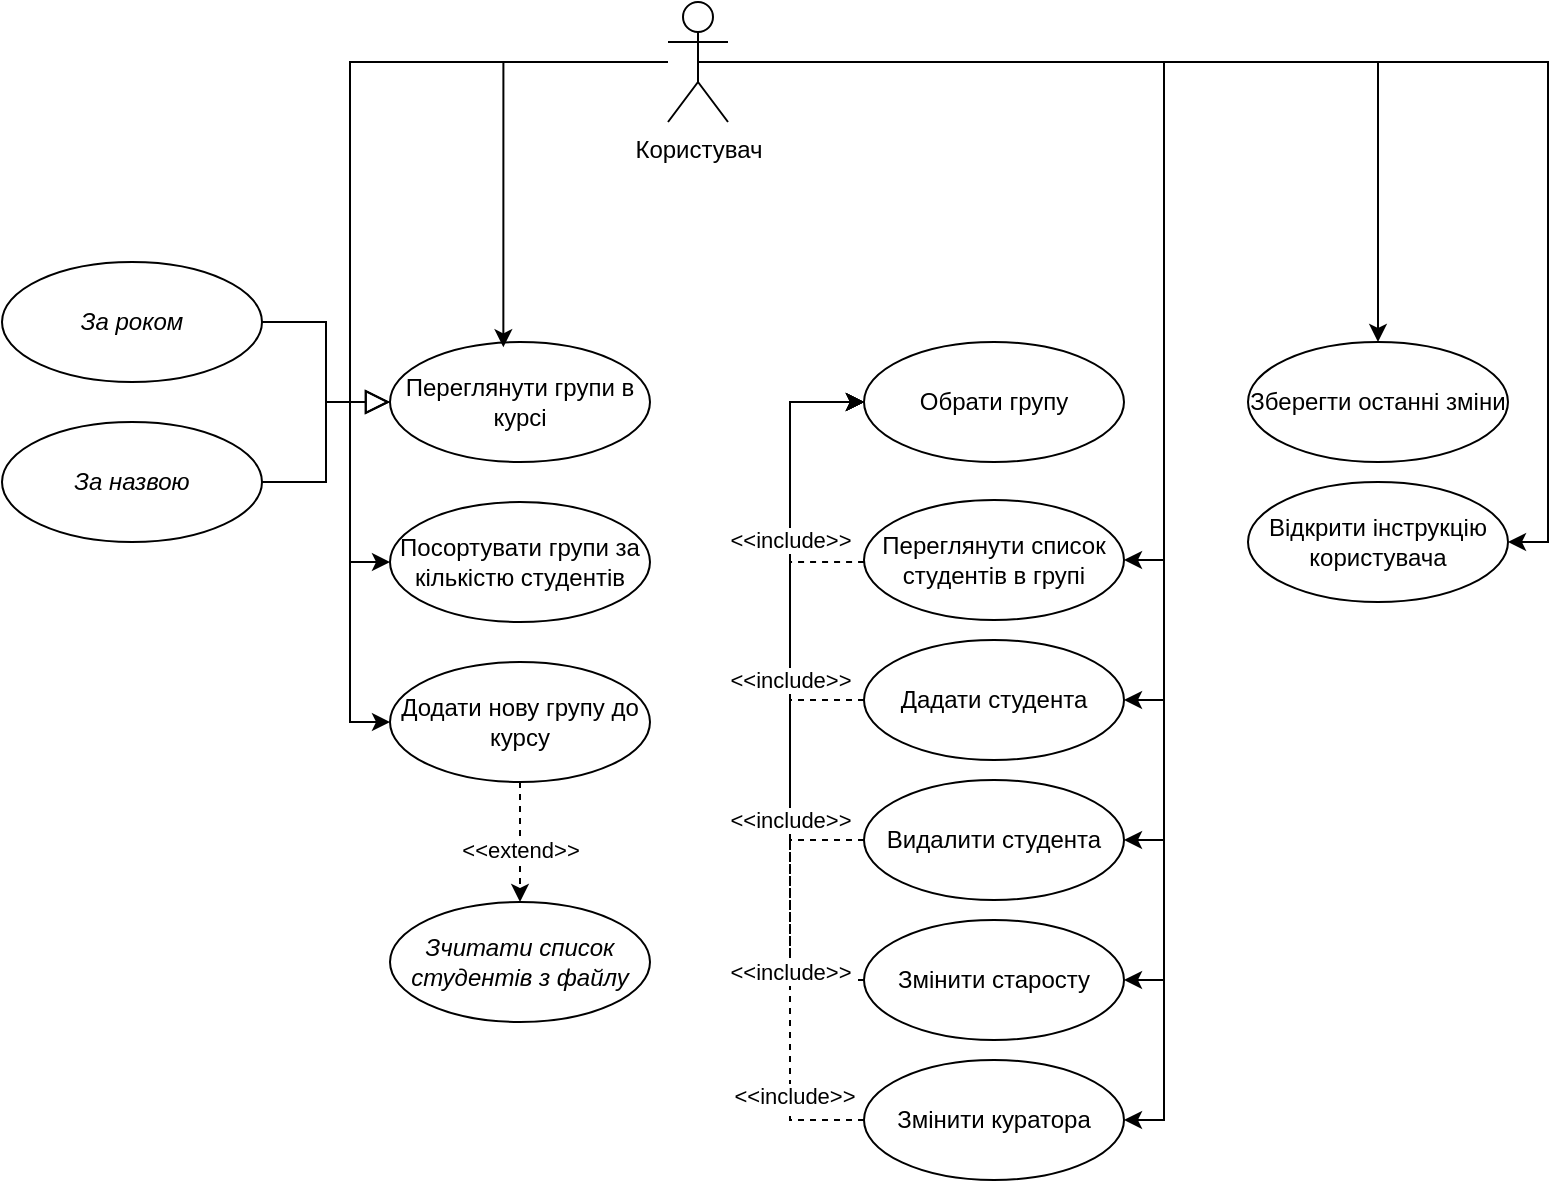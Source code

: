 <mxfile version="22.1.3" type="github">
  <diagram name="Сторінка-1" id="VwI4W98Nvbx0bP5Z6B8s">
    <mxGraphModel dx="1500" dy="796" grid="1" gridSize="10" guides="1" tooltips="1" connect="1" arrows="1" fold="1" page="1" pageScale="1" pageWidth="827" pageHeight="1169" math="0" shadow="0">
      <root>
        <mxCell id="0" />
        <mxCell id="1" parent="0" />
        <mxCell id="qdz7CaBH2GtUTGs7qD9A-12" style="edgeStyle=orthogonalEdgeStyle;rounded=0;orthogonalLoop=1;jettySize=auto;html=1;entryX=0;entryY=0.5;entryDx=0;entryDy=0;" parent="1" source="IJKT-Kv0TAyxdW4STO9X-1" target="qdz7CaBH2GtUTGs7qD9A-1" edge="1">
          <mxGeometry relative="1" as="geometry" />
        </mxCell>
        <mxCell id="qdz7CaBH2GtUTGs7qD9A-14" style="edgeStyle=orthogonalEdgeStyle;rounded=0;orthogonalLoop=1;jettySize=auto;html=1;entryX=1;entryY=0.5;entryDx=0;entryDy=0;" parent="1" source="IJKT-Kv0TAyxdW4STO9X-1" target="qdz7CaBH2GtUTGs7qD9A-7" edge="1">
          <mxGeometry relative="1" as="geometry" />
        </mxCell>
        <mxCell id="qdz7CaBH2GtUTGs7qD9A-15" style="edgeStyle=orthogonalEdgeStyle;rounded=0;orthogonalLoop=1;jettySize=auto;html=1;entryX=1;entryY=0.5;entryDx=0;entryDy=0;" parent="1" source="IJKT-Kv0TAyxdW4STO9X-1" target="qdz7CaBH2GtUTGs7qD9A-9" edge="1">
          <mxGeometry relative="1" as="geometry" />
        </mxCell>
        <mxCell id="qdz7CaBH2GtUTGs7qD9A-16" style="edgeStyle=orthogonalEdgeStyle;rounded=0;orthogonalLoop=1;jettySize=auto;html=1;entryX=1;entryY=0.5;entryDx=0;entryDy=0;" parent="1" source="IJKT-Kv0TAyxdW4STO9X-1" target="qdz7CaBH2GtUTGs7qD9A-5" edge="1">
          <mxGeometry relative="1" as="geometry" />
        </mxCell>
        <mxCell id="qdz7CaBH2GtUTGs7qD9A-18" style="edgeStyle=orthogonalEdgeStyle;rounded=0;orthogonalLoop=1;jettySize=auto;html=1;entryX=0;entryY=0.5;entryDx=0;entryDy=0;" parent="1" source="IJKT-Kv0TAyxdW4STO9X-1" target="qdz7CaBH2GtUTGs7qD9A-17" edge="1">
          <mxGeometry relative="1" as="geometry" />
        </mxCell>
        <mxCell id="zWRWqqcESTbCeFkunvO_-5" style="edgeStyle=orthogonalEdgeStyle;rounded=0;orthogonalLoop=1;jettySize=auto;html=1;exitX=0.5;exitY=0.5;exitDx=0;exitDy=0;exitPerimeter=0;entryX=0.5;entryY=0;entryDx=0;entryDy=0;" edge="1" parent="1" source="IJKT-Kv0TAyxdW4STO9X-1" target="zWRWqqcESTbCeFkunvO_-1">
          <mxGeometry relative="1" as="geometry" />
        </mxCell>
        <mxCell id="zWRWqqcESTbCeFkunvO_-11" value="" style="edgeStyle=orthogonalEdgeStyle;rounded=0;orthogonalLoop=1;jettySize=auto;html=1;entryX=1;entryY=0.5;entryDx=0;entryDy=0;" edge="1" parent="1" source="IJKT-Kv0TAyxdW4STO9X-1" target="qdz7CaBH2GtUTGs7qD9A-8">
          <mxGeometry relative="1" as="geometry" />
        </mxCell>
        <mxCell id="zWRWqqcESTbCeFkunvO_-12" style="edgeStyle=orthogonalEdgeStyle;rounded=0;orthogonalLoop=1;jettySize=auto;html=1;entryX=1;entryY=0.5;entryDx=0;entryDy=0;" edge="1" parent="1" source="IJKT-Kv0TAyxdW4STO9X-1" target="qdz7CaBH2GtUTGs7qD9A-6">
          <mxGeometry relative="1" as="geometry" />
        </mxCell>
        <mxCell id="IJKT-Kv0TAyxdW4STO9X-1" value="Користувач" style="shape=umlActor;verticalLabelPosition=bottom;verticalAlign=top;html=1;outlineConnect=0;" parent="1" vertex="1">
          <mxGeometry x="399" y="170" width="30" height="60" as="geometry" />
        </mxCell>
        <mxCell id="qdz7CaBH2GtUTGs7qD9A-1" value="Посортувати групи за кількістю студентів" style="ellipse;whiteSpace=wrap;html=1;" parent="1" vertex="1">
          <mxGeometry x="260" y="420" width="130" height="60" as="geometry" />
        </mxCell>
        <mxCell id="qdz7CaBH2GtUTGs7qD9A-3" value="Переглянути групи в курсі" style="ellipse;whiteSpace=wrap;html=1;aspect=fixed;" parent="1" vertex="1">
          <mxGeometry x="260" y="340" width="130" height="60" as="geometry" />
        </mxCell>
        <mxCell id="zWRWqqcESTbCeFkunvO_-27" style="edgeStyle=orthogonalEdgeStyle;rounded=0;orthogonalLoop=1;jettySize=auto;html=1;dashed=1;" edge="1" parent="1" source="qdz7CaBH2GtUTGs7qD9A-5" target="zWRWqqcESTbCeFkunvO_-20">
          <mxGeometry relative="1" as="geometry">
            <Array as="points">
              <mxPoint x="460" y="729" />
              <mxPoint x="460" y="370" />
            </Array>
          </mxGeometry>
        </mxCell>
        <mxCell id="zWRWqqcESTbCeFkunvO_-29" value="&amp;lt;&amp;lt;include&amp;gt;&amp;gt;" style="edgeLabel;html=1;align=center;verticalAlign=middle;resizable=0;points=[];" vertex="1" connectable="0" parent="zWRWqqcESTbCeFkunvO_-27">
          <mxGeometry x="-0.769" y="-2" relative="1" as="geometry">
            <mxPoint y="1" as="offset" />
          </mxGeometry>
        </mxCell>
        <mxCell id="qdz7CaBH2GtUTGs7qD9A-5" value="Змінити куратора" style="ellipse;whiteSpace=wrap;html=1;" parent="1" vertex="1">
          <mxGeometry x="497" y="699" width="130" height="60" as="geometry" />
        </mxCell>
        <mxCell id="zWRWqqcESTbCeFkunvO_-24" style="edgeStyle=orthogonalEdgeStyle;rounded=0;orthogonalLoop=1;jettySize=auto;html=1;entryX=0;entryY=0.5;entryDx=0;entryDy=0;dashed=1;" edge="1" parent="1" source="qdz7CaBH2GtUTGs7qD9A-6" target="zWRWqqcESTbCeFkunvO_-20">
          <mxGeometry relative="1" as="geometry">
            <Array as="points">
              <mxPoint x="460" y="519" />
              <mxPoint x="460" y="370" />
            </Array>
          </mxGeometry>
        </mxCell>
        <mxCell id="qdz7CaBH2GtUTGs7qD9A-6" value="Дадати студента" style="ellipse;whiteSpace=wrap;html=1;" parent="1" vertex="1">
          <mxGeometry x="497" y="489" width="130" height="60" as="geometry" />
        </mxCell>
        <mxCell id="zWRWqqcESTbCeFkunvO_-25" style="edgeStyle=orthogonalEdgeStyle;rounded=0;orthogonalLoop=1;jettySize=auto;html=1;entryX=0;entryY=0.5;entryDx=0;entryDy=0;dashed=1;" edge="1" parent="1" source="qdz7CaBH2GtUTGs7qD9A-7" target="zWRWqqcESTbCeFkunvO_-20">
          <mxGeometry relative="1" as="geometry">
            <Array as="points">
              <mxPoint x="460" y="589" />
              <mxPoint x="460" y="370" />
            </Array>
          </mxGeometry>
        </mxCell>
        <mxCell id="qdz7CaBH2GtUTGs7qD9A-7" value="Видалити студента" style="ellipse;whiteSpace=wrap;html=1;" parent="1" vertex="1">
          <mxGeometry x="497" y="559" width="130" height="60" as="geometry" />
        </mxCell>
        <mxCell id="zWRWqqcESTbCeFkunvO_-21" style="edgeStyle=orthogonalEdgeStyle;rounded=0;orthogonalLoop=1;jettySize=auto;html=1;entryX=0;entryY=0.5;entryDx=0;entryDy=0;dashed=1;" edge="1" parent="1" source="qdz7CaBH2GtUTGs7qD9A-8" target="zWRWqqcESTbCeFkunvO_-20">
          <mxGeometry relative="1" as="geometry">
            <Array as="points">
              <mxPoint x="460" y="450" />
              <mxPoint x="460" y="370" />
            </Array>
          </mxGeometry>
        </mxCell>
        <mxCell id="qdz7CaBH2GtUTGs7qD9A-8" value="Переглянути список студентів в групі" style="ellipse;whiteSpace=wrap;html=1;" parent="1" vertex="1">
          <mxGeometry x="497" y="419" width="130" height="60" as="geometry" />
        </mxCell>
        <mxCell id="zWRWqqcESTbCeFkunvO_-26" style="edgeStyle=orthogonalEdgeStyle;rounded=0;orthogonalLoop=1;jettySize=auto;html=1;entryX=0;entryY=0.5;entryDx=0;entryDy=0;dashed=1;" edge="1" parent="1" source="qdz7CaBH2GtUTGs7qD9A-9" target="zWRWqqcESTbCeFkunvO_-20">
          <mxGeometry relative="1" as="geometry">
            <Array as="points">
              <mxPoint x="460" y="659" />
              <mxPoint x="460" y="370" />
            </Array>
          </mxGeometry>
        </mxCell>
        <mxCell id="zWRWqqcESTbCeFkunvO_-30" value="&amp;lt;&amp;lt;include&amp;gt;&amp;gt;" style="edgeLabel;html=1;align=center;verticalAlign=middle;resizable=0;points=[];" vertex="1" connectable="0" parent="zWRWqqcESTbCeFkunvO_-26">
          <mxGeometry x="-0.771" relative="1" as="geometry">
            <mxPoint as="offset" />
          </mxGeometry>
        </mxCell>
        <mxCell id="zWRWqqcESTbCeFkunvO_-31" value="&amp;lt;&amp;lt;include&amp;gt;&amp;gt;" style="edgeLabel;html=1;align=center;verticalAlign=middle;resizable=0;points=[];" vertex="1" connectable="0" parent="zWRWqqcESTbCeFkunvO_-26">
          <mxGeometry x="-0.354" relative="1" as="geometry">
            <mxPoint as="offset" />
          </mxGeometry>
        </mxCell>
        <mxCell id="zWRWqqcESTbCeFkunvO_-32" value="&amp;lt;&amp;lt;include&amp;gt;&amp;gt;" style="edgeLabel;html=1;align=center;verticalAlign=middle;resizable=0;points=[];" vertex="1" connectable="0" parent="zWRWqqcESTbCeFkunvO_-26">
          <mxGeometry x="0.033" relative="1" as="geometry">
            <mxPoint as="offset" />
          </mxGeometry>
        </mxCell>
        <mxCell id="zWRWqqcESTbCeFkunvO_-33" value="&amp;lt;&amp;lt;include&amp;gt;&amp;gt;" style="edgeLabel;html=1;align=center;verticalAlign=middle;resizable=0;points=[];" vertex="1" connectable="0" parent="zWRWqqcESTbCeFkunvO_-26">
          <mxGeometry x="0.416" y="2" relative="1" as="geometry">
            <mxPoint x="2" as="offset" />
          </mxGeometry>
        </mxCell>
        <mxCell id="qdz7CaBH2GtUTGs7qD9A-9" value="Змінити старосту" style="ellipse;whiteSpace=wrap;html=1;" parent="1" vertex="1">
          <mxGeometry x="497" y="629" width="130" height="60" as="geometry" />
        </mxCell>
        <mxCell id="qdz7CaBH2GtUTGs7qD9A-10" style="edgeStyle=orthogonalEdgeStyle;rounded=0;orthogonalLoop=1;jettySize=auto;html=1;entryX=0.436;entryY=0.044;entryDx=0;entryDy=0;entryPerimeter=0;" parent="1" source="IJKT-Kv0TAyxdW4STO9X-1" target="qdz7CaBH2GtUTGs7qD9A-3" edge="1">
          <mxGeometry relative="1" as="geometry" />
        </mxCell>
        <mxCell id="zWRWqqcESTbCeFkunvO_-34" style="edgeStyle=orthogonalEdgeStyle;rounded=0;orthogonalLoop=1;jettySize=auto;html=1;entryX=0.5;entryY=0;entryDx=0;entryDy=0;dashed=1;" edge="1" parent="1" source="qdz7CaBH2GtUTGs7qD9A-17" target="zWRWqqcESTbCeFkunvO_-7">
          <mxGeometry relative="1" as="geometry" />
        </mxCell>
        <mxCell id="zWRWqqcESTbCeFkunvO_-35" value="&amp;lt;&amp;lt;extend&amp;gt;&amp;gt;" style="edgeLabel;html=1;align=center;verticalAlign=middle;resizable=0;points=[];" vertex="1" connectable="0" parent="zWRWqqcESTbCeFkunvO_-34">
          <mxGeometry x="0.124" relative="1" as="geometry">
            <mxPoint as="offset" />
          </mxGeometry>
        </mxCell>
        <mxCell id="qdz7CaBH2GtUTGs7qD9A-17" value="Додати нову групу до курсу" style="ellipse;whiteSpace=wrap;html=1;" parent="1" vertex="1">
          <mxGeometry x="260" y="500" width="130" height="60" as="geometry" />
        </mxCell>
        <mxCell id="zWRWqqcESTbCeFkunvO_-1" value="Зберегти останні зміни" style="ellipse;whiteSpace=wrap;html=1;" vertex="1" parent="1">
          <mxGeometry x="689" y="340" width="130" height="60" as="geometry" />
        </mxCell>
        <mxCell id="zWRWqqcESTbCeFkunvO_-2" value="Відкрити інструкцію користувача" style="ellipse;whiteSpace=wrap;html=1;" vertex="1" parent="1">
          <mxGeometry x="689" y="410" width="130" height="60" as="geometry" />
        </mxCell>
        <mxCell id="zWRWqqcESTbCeFkunvO_-6" style="edgeStyle=orthogonalEdgeStyle;rounded=0;orthogonalLoop=1;jettySize=auto;html=1;entryX=1;entryY=0.5;entryDx=0;entryDy=0;" edge="1" parent="1" source="IJKT-Kv0TAyxdW4STO9X-1" target="zWRWqqcESTbCeFkunvO_-2">
          <mxGeometry relative="1" as="geometry" />
        </mxCell>
        <mxCell id="zWRWqqcESTbCeFkunvO_-7" value="&lt;i&gt;Зчитати список студентів з файлу&lt;/i&gt;" style="ellipse;whiteSpace=wrap;html=1;" vertex="1" parent="1">
          <mxGeometry x="260" y="620" width="130" height="60" as="geometry" />
        </mxCell>
        <mxCell id="zWRWqqcESTbCeFkunvO_-17" style="edgeStyle=orthogonalEdgeStyle;rounded=0;orthogonalLoop=1;jettySize=auto;html=1;entryX=0;entryY=0.5;entryDx=0;entryDy=0;endArrow=block;endFill=0;endSize=10;" edge="1" parent="1" source="zWRWqqcESTbCeFkunvO_-13" target="qdz7CaBH2GtUTGs7qD9A-3">
          <mxGeometry relative="1" as="geometry" />
        </mxCell>
        <mxCell id="zWRWqqcESTbCeFkunvO_-13" value="&lt;i&gt;За роком&lt;/i&gt;" style="ellipse;whiteSpace=wrap;html=1;aspect=fixed;" vertex="1" parent="1">
          <mxGeometry x="66" y="300" width="130" height="60" as="geometry" />
        </mxCell>
        <mxCell id="zWRWqqcESTbCeFkunvO_-18" style="edgeStyle=orthogonalEdgeStyle;rounded=0;orthogonalLoop=1;jettySize=auto;html=1;endArrow=block;endFill=0;endSize=10;" edge="1" parent="1" source="zWRWqqcESTbCeFkunvO_-14" target="qdz7CaBH2GtUTGs7qD9A-3">
          <mxGeometry relative="1" as="geometry" />
        </mxCell>
        <mxCell id="zWRWqqcESTbCeFkunvO_-14" value="&lt;i&gt;За назвою&lt;/i&gt;" style="ellipse;whiteSpace=wrap;html=1;aspect=fixed;" vertex="1" parent="1">
          <mxGeometry x="66" y="380" width="130" height="60" as="geometry" />
        </mxCell>
        <mxCell id="zWRWqqcESTbCeFkunvO_-20" value="Обрати групу" style="ellipse;whiteSpace=wrap;html=1;" vertex="1" parent="1">
          <mxGeometry x="497" y="340" width="130" height="60" as="geometry" />
        </mxCell>
      </root>
    </mxGraphModel>
  </diagram>
</mxfile>
